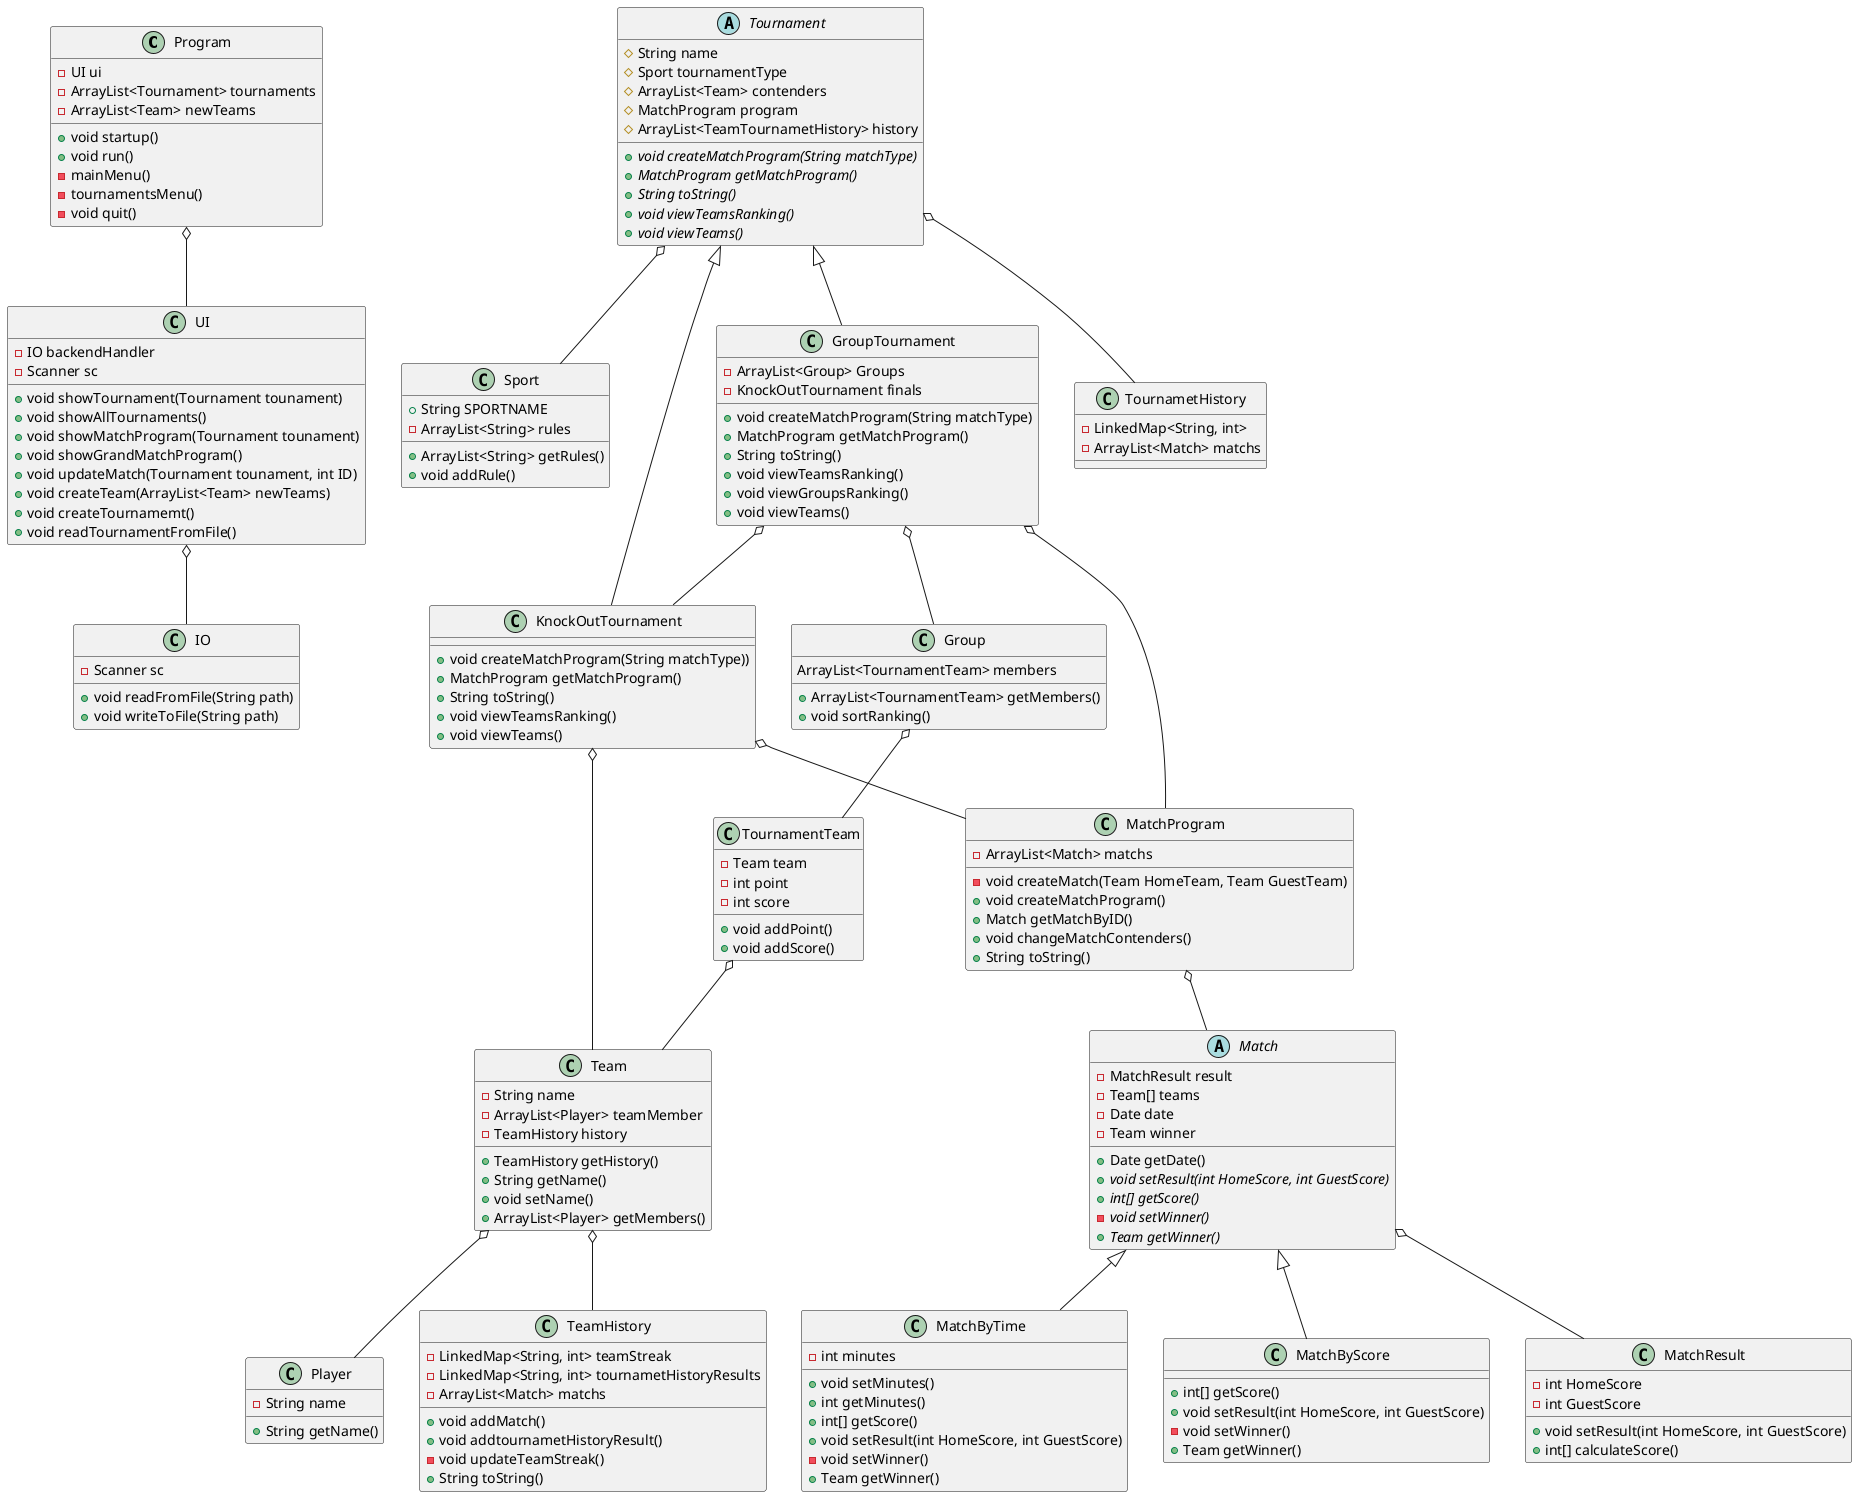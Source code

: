 @startuml

class Program {
    - UI ui
    - ArrayList<Tournament> tournaments
    - ArrayList<Team> newTeams
    + void startup()
    + void run()
    - mainMenu()
    - tournamentsMenu()
    - void quit()
}


class UI{
    - IO backendHandler
    - Scanner sc
    + void showTournament(Tournament tounament)
    + void showAllTournaments()
    + void showMatchProgram(Tournament tounament)
    + void showGrandMatchProgram()
    + void updateMatch(Tournament tounament, int ID)
    + void createTeam(ArrayList<Team> newTeams)
    + void createTournamemt()
    + void readTournamentFromFile()
}

class IO{
    - Scanner sc
    + void readFromFile(String path)
    + void writeToFile(String path)
}





abstract class Tournament {
     # String name
     # Sport tournamentType
     # ArrayList<Team> contenders
     # MatchProgram program
     # ArrayList<TeamTournametHistory> history

     + {abstract} void createMatchProgram(String matchType)
     + {abstract} MatchProgram getMatchProgram()
     + {abstract} String toString()
     + {abstract} void viewTeamsRanking()
     + {abstract} void viewTeams()
}
class Sport {
    + String SPORTNAME
    - ArrayList<String> rules

    + ArrayList<String> getRules()
    + void addRule()
}
class GroupTournament
{
    - ArrayList<Group> Groups
    - KnockOutTournament finals
    + void createMatchProgram(String matchType)
    + MatchProgram getMatchProgram()
    + String toString()
    + void viewTeamsRanking()
    + void viewGroupsRanking()
    + void viewTeams()
}

class TournamentTeam {
    - Team team
    - int point
    - int score

    + void addPoint()
    + void addScore()
}

class Group {
    ArrayList<TournamentTeam> members

    + ArrayList<TournamentTeam> getMembers()
    + void sortRanking()
}

class KnockOutTournament
{

    + void createMatchProgram(String matchType))
    + MatchProgram getMatchProgram()
    + String toString()
    + void viewTeamsRanking()
    + void viewTeams()
}

class TournametHistory{
    - LinkedMap<String, int>
    - ArrayList<Match> matchs
}

class Team {
    - String name
    - ArrayList<Player> teamMember
    - TeamHistory history

    + TeamHistory getHistory()
    + String getName()
    + void setName()
    + ArrayList<Player> getMembers()
}

class TeamHistory {
    - LinkedMap<String, int> teamStreak
    - LinkedMap<String, int> tournametHistoryResults
    - ArrayList<Match> matchs

    + void addMatch()
    + void addtournametHistoryResult()
    - void updateTeamStreak()
    + String toString()
}

class Player {
    - String name

    + String getName()
}

class MatchProgram {
    - ArrayList<Match> matchs

    - void createMatch(Team HomeTeam, Team GuestTeam)
    + void createMatchProgram()
    + Match getMatchByID()
    + void changeMatchContenders()
    + String toString()
}

abstract class Match {
    - MatchResult result
    - Team[] teams
    - Date date
    - Team winner

    + Date getDate()
    + {abstract} void setResult(int HomeScore, int GuestScore)
    + {abstract} int[] getScore()
    - {abstract} void setWinner()
    + {abstract} Team getWinner()
}

class MatchByTime {
    - int minutes

    + void setMinutes()
    + int getMinutes()
    + int[] getScore()
    + void setResult(int HomeScore, int GuestScore)
    - void setWinner()
    + Team getWinner()
}

class MatchByScore {


    + int[] getScore()
    + void setResult(int HomeScore, int GuestScore)
    - void setWinner()
    + Team getWinner()
}

class MatchResult {
    - int HomeScore
    - int GuestScore

    + void setResult(int HomeScore, int GuestScore)
    + int[] calculateScore()
}


Team o-- Player
Team o-- TeamHistory


Match <|-- MatchByScore
Match <|-- MatchByTime

Tournament o-- Sport
Tournament o-- TournametHistory
Tournament <|-- KnockOutTournament
Tournament <|-- GroupTournament
Match o-- MatchResult
MatchProgram o-- Match
Group o-- TournamentTeam
GroupTournament o-- Group
TournamentTeam o-- Team
KnockOutTournament o-- Team

KnockOutTournament o-- MatchProgram
GroupTournament o-- MatchProgram
GroupTournament o-- KnockOutTournament

Program o-- UI
UI o-- IO


@enduml